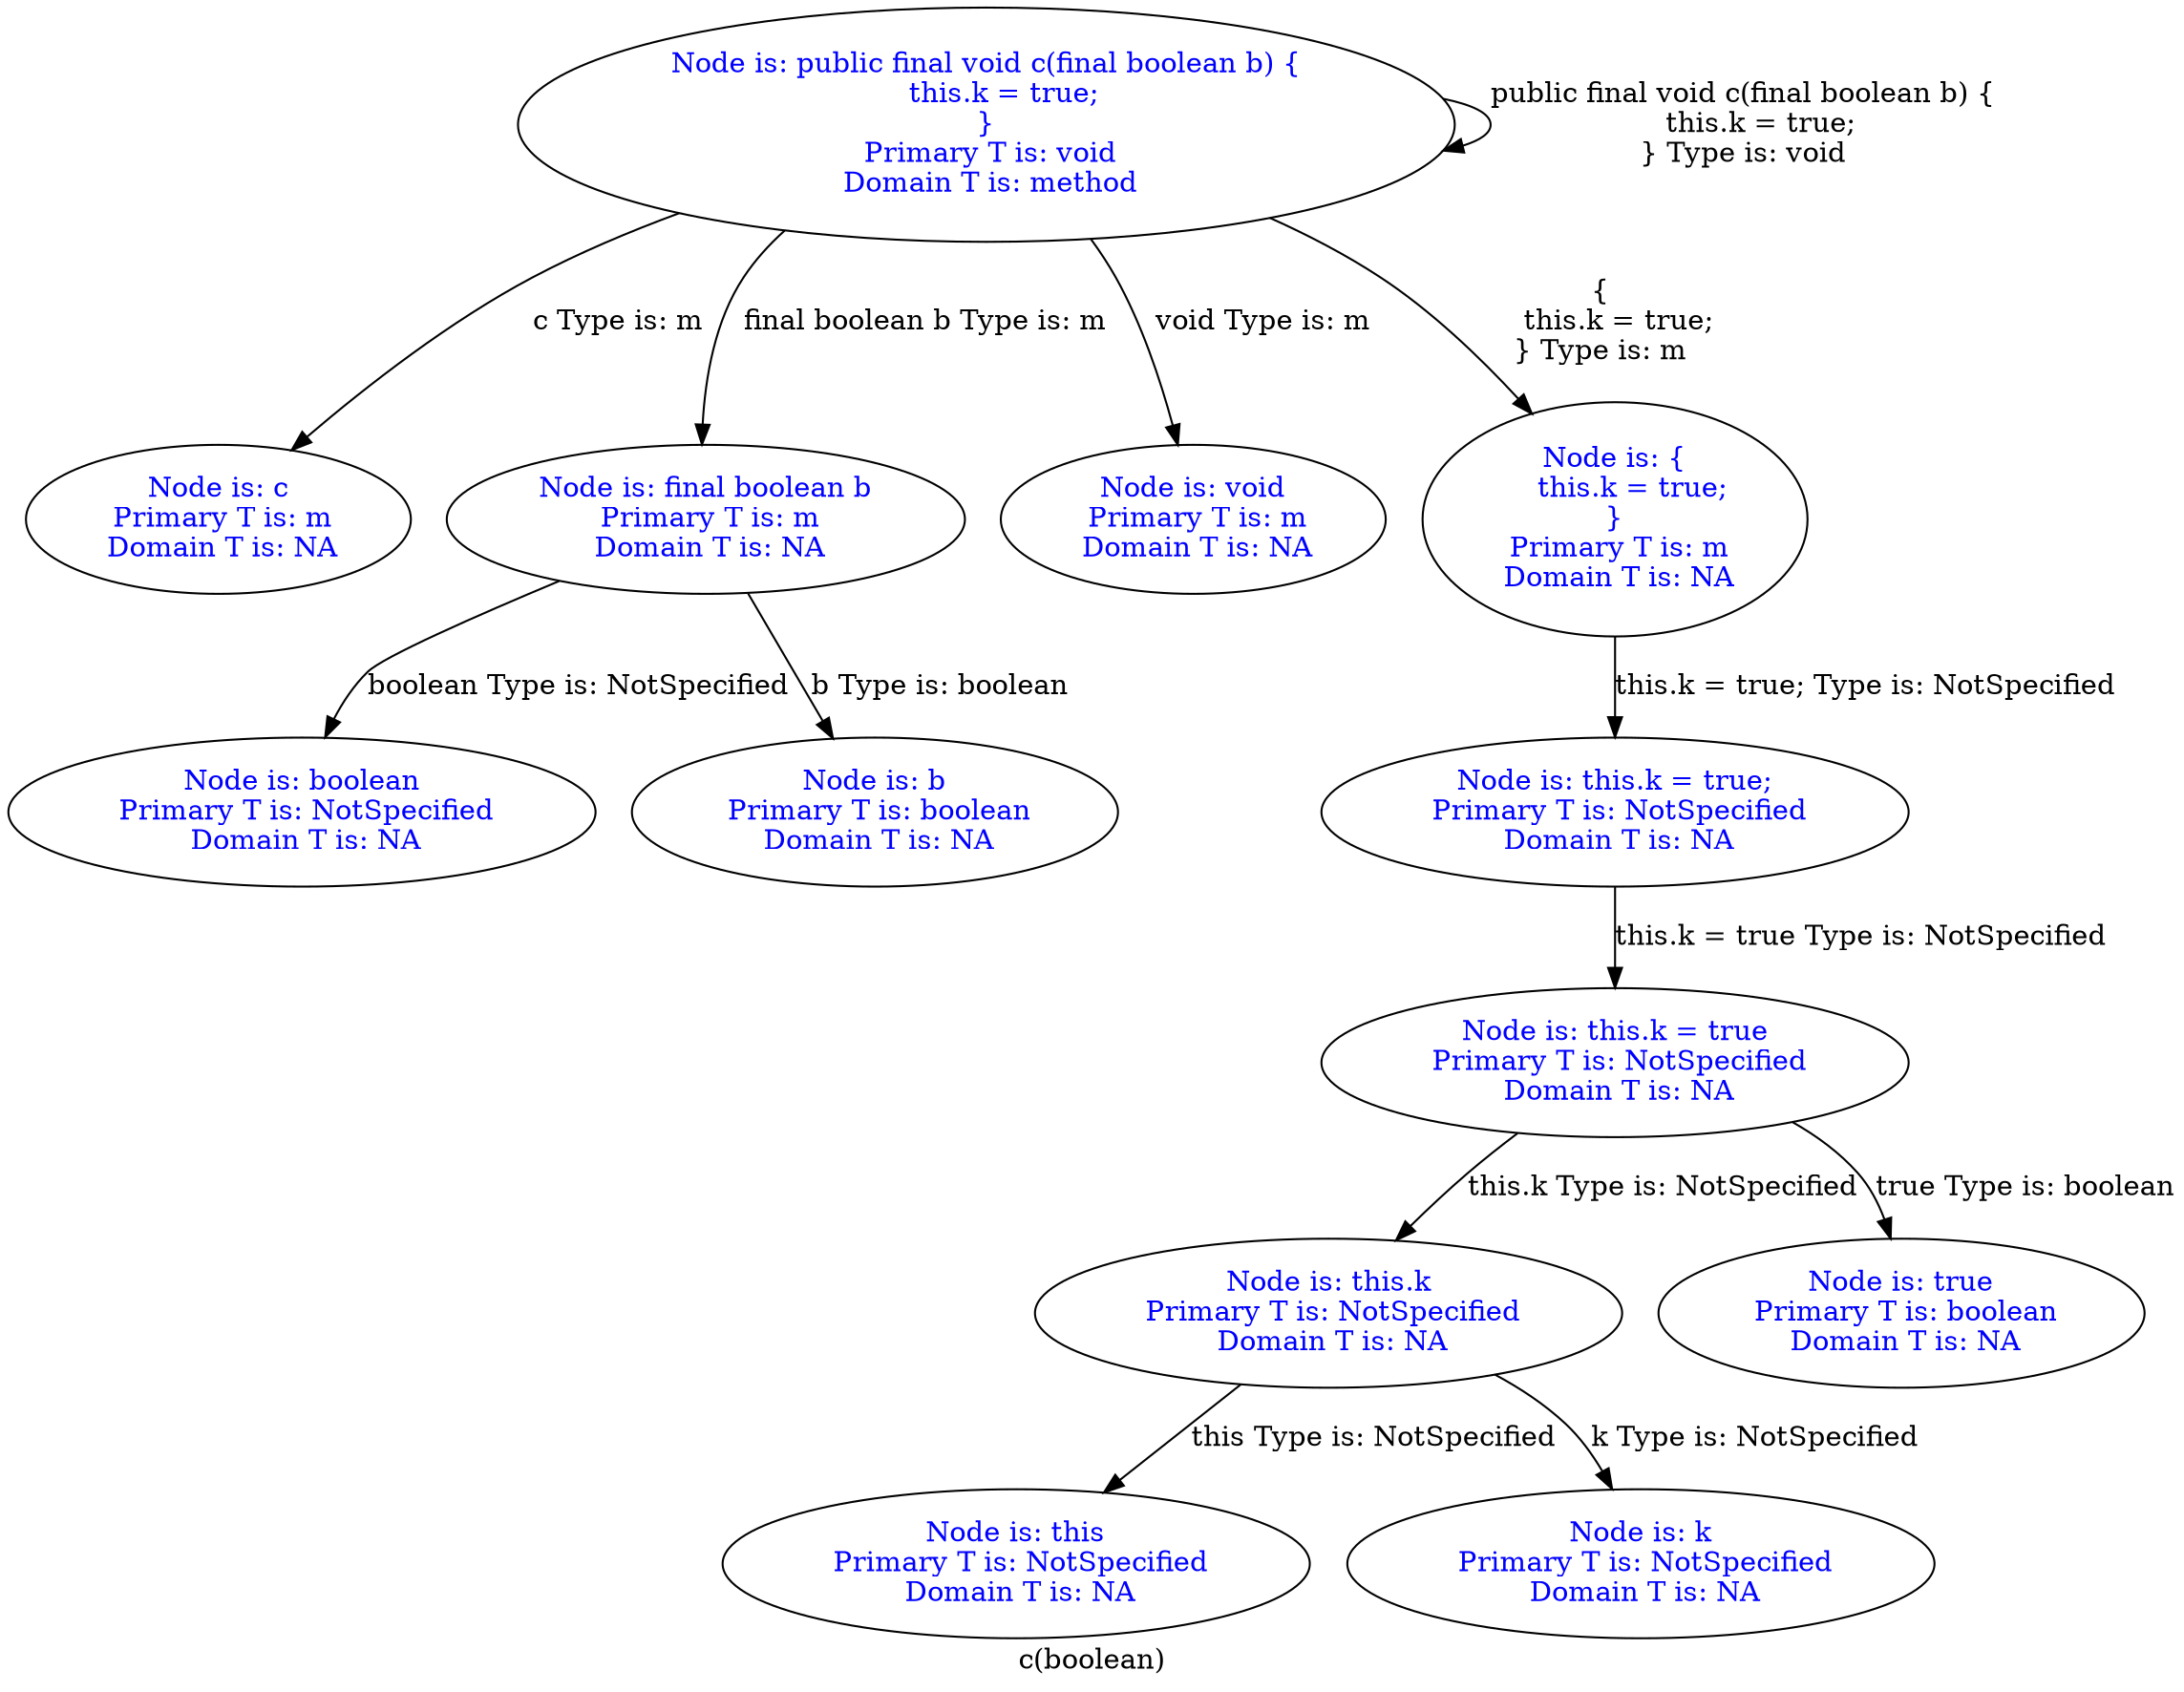 digraph "c(boolean)" {
 label="c(boolean)"
{
 node [shape=box]} 
378 -> 378[label="public final void c(final boolean b) {
    this.k = true;
} Type is: void"];
378[label="Node is: public final void c(final boolean b) {
    this.k = true;
}
 Primary T is: void
 Domain T is: method",fontcolor="blue"];
  378 -> 379[label="c Type is: m"];
379[label="Node is: c
 Primary T is: m
 Domain T is: NA",fontcolor="blue"];
  378 -> 380[label="final boolean b Type is: m"];
380[label="Node is: final boolean b
 Primary T is: m
 Domain T is: NA",fontcolor="blue"];
  380 -> 381[label="boolean Type is: NotSpecified"];
381[label="Node is: boolean
 Primary T is: NotSpecified
 Domain T is: NA",fontcolor="blue"];
  380 -> 382[label="b Type is: boolean"];
382[label="Node is: b
 Primary T is: boolean
 Domain T is: NA",fontcolor="blue"];
  378 -> 383[label="void Type is: m"];
383[label="Node is: void
 Primary T is: m
 Domain T is: NA",fontcolor="blue"];
  378 -> 384[label="{
    this.k = true;
} Type is: m"];
384[label="Node is: {
    this.k = true;
}
 Primary T is: m
 Domain T is: NA",fontcolor="blue"];
  384 -> 385[label="this.k = true; Type is: NotSpecified"];
385[label="Node is: this.k = true;
 Primary T is: NotSpecified
 Domain T is: NA",fontcolor="blue"];
  385 -> 386[label="this.k = true Type is: NotSpecified"];
386[label="Node is: this.k = true
 Primary T is: NotSpecified
 Domain T is: NA",fontcolor="blue"];
  386 -> 387[label="this.k Type is: NotSpecified"];
387[label="Node is: this.k
 Primary T is: NotSpecified
 Domain T is: NA",fontcolor="blue"];
  387 -> 388[label="this Type is: NotSpecified"];
388[label="Node is: this
 Primary T is: NotSpecified
 Domain T is: NA",fontcolor="blue"];
  387 -> 389[label="k Type is: NotSpecified"];
389[label="Node is: k
 Primary T is: NotSpecified
 Domain T is: NA",fontcolor="blue"];
  386 -> 390[label="true Type is: boolean"];
390[label="Node is: true
 Primary T is: boolean
 Domain T is: NA",fontcolor="blue"];
  }
